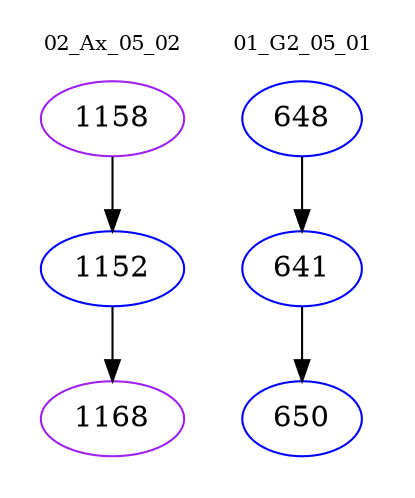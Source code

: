 digraph{
subgraph cluster_0 {
color = white
label = "02_Ax_05_02";
fontsize=10;
T0_1158 [label="1158", color="purple"]
T0_1158 -> T0_1152 [color="black"]
T0_1152 [label="1152", color="blue"]
T0_1152 -> T0_1168 [color="black"]
T0_1168 [label="1168", color="purple"]
}
subgraph cluster_1 {
color = white
label = "01_G2_05_01";
fontsize=10;
T1_648 [label="648", color="blue"]
T1_648 -> T1_641 [color="black"]
T1_641 [label="641", color="blue"]
T1_641 -> T1_650 [color="black"]
T1_650 [label="650", color="blue"]
}
}
